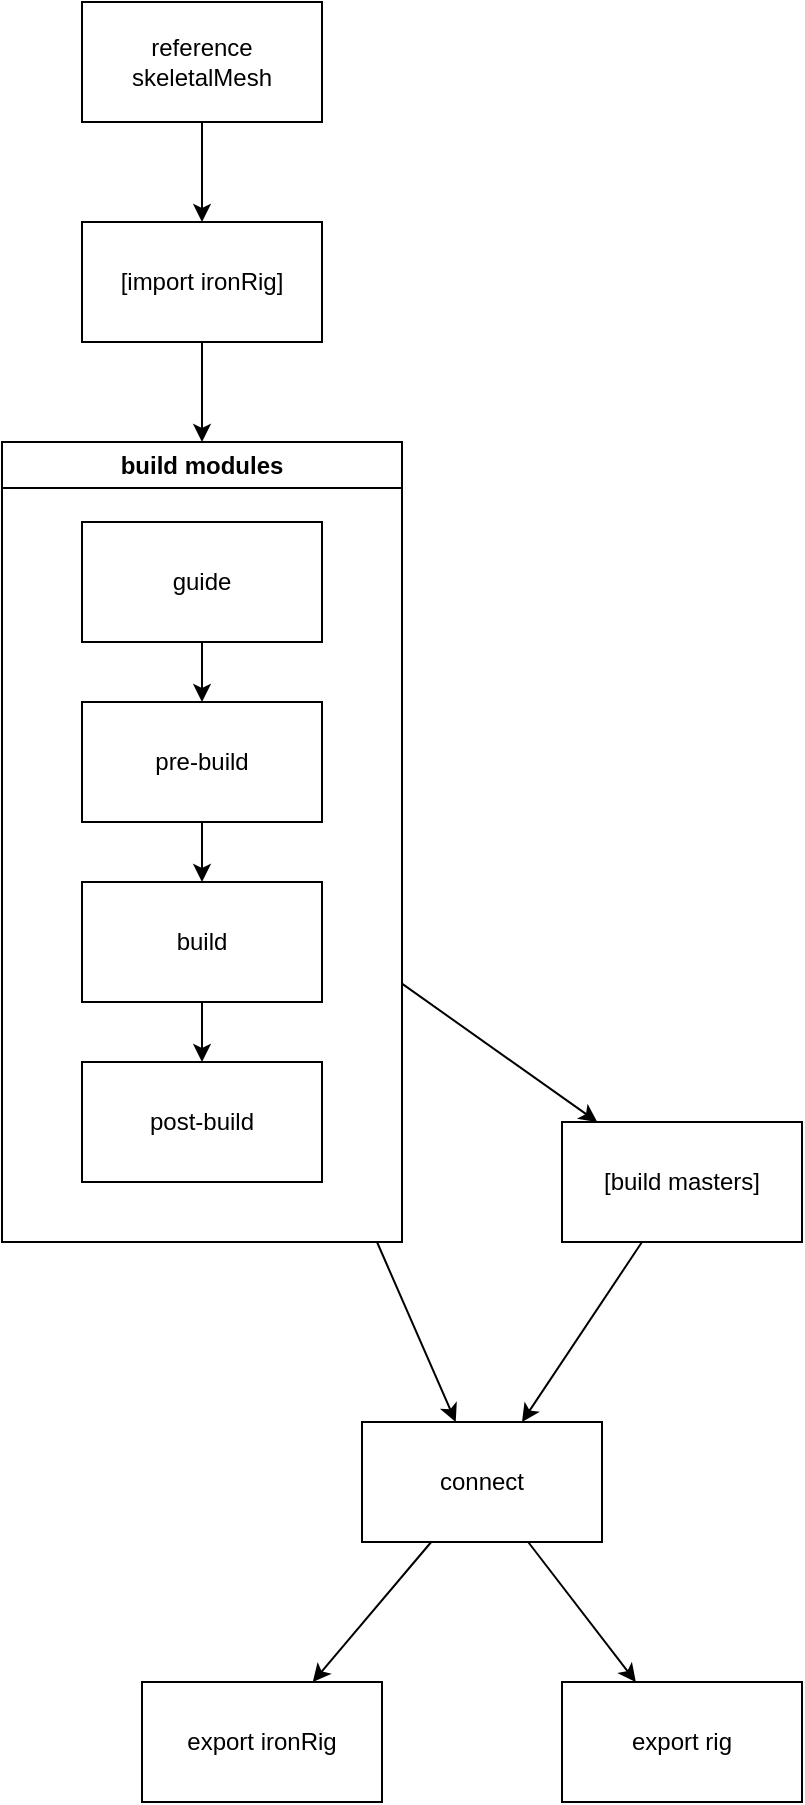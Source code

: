 <mxfile>
    <diagram id="GujUnMXWsWuUTMxQuTS4" name="Page-1">
        <mxGraphModel dx="859" dy="1113" grid="1" gridSize="10" guides="1" tooltips="1" connect="1" arrows="1" fold="1" page="1" pageScale="1" pageWidth="850" pageHeight="1100" math="0" shadow="0">
            <root>
                <mxCell id="0"/>
                <mxCell id="1" parent="0"/>
                <mxCell id="30" style="edgeStyle=none;html=1;" parent="1" source="23" target="27" edge="1">
                    <mxGeometry relative="1" as="geometry"/>
                </mxCell>
                <mxCell id="23" value="[build masters]" style="rounded=0;whiteSpace=wrap;html=1;" parent="1" vertex="1">
                    <mxGeometry x="600" y="630" width="120" height="60" as="geometry"/>
                </mxCell>
                <mxCell id="25" style="edgeStyle=none;html=1;" parent="1" source="24" target="23" edge="1">
                    <mxGeometry relative="1" as="geometry"/>
                </mxCell>
                <mxCell id="34" style="edgeStyle=none;html=1;" edge="1" parent="1" source="24" target="27">
                    <mxGeometry relative="1" as="geometry"/>
                </mxCell>
                <mxCell id="24" value="build modules" style="swimlane;whiteSpace=wrap;html=1;" parent="1" vertex="1">
                    <mxGeometry x="320" y="290" width="200" height="400" as="geometry"/>
                </mxCell>
                <mxCell id="31" style="edgeStyle=none;html=1;" parent="24" source="19" target="22" edge="1">
                    <mxGeometry relative="1" as="geometry"/>
                </mxCell>
                <mxCell id="19" value="guide" style="rounded=0;whiteSpace=wrap;html=1;" parent="24" vertex="1">
                    <mxGeometry x="40" y="40" width="120" height="60" as="geometry"/>
                </mxCell>
                <mxCell id="33" style="edgeStyle=none;html=1;" parent="24" source="20" target="21" edge="1">
                    <mxGeometry relative="1" as="geometry"/>
                </mxCell>
                <mxCell id="20" value="build" style="rounded=0;whiteSpace=wrap;html=1;" parent="24" vertex="1">
                    <mxGeometry x="40" y="220" width="120" height="60" as="geometry"/>
                </mxCell>
                <mxCell id="21" value="post-build" style="rounded=0;whiteSpace=wrap;html=1;" parent="24" vertex="1">
                    <mxGeometry x="40" y="310" width="120" height="60" as="geometry"/>
                </mxCell>
                <mxCell id="32" style="edgeStyle=none;html=1;" parent="24" source="22" target="20" edge="1">
                    <mxGeometry relative="1" as="geometry"/>
                </mxCell>
                <mxCell id="22" value="pre-build" style="rounded=0;whiteSpace=wrap;html=1;" parent="24" vertex="1">
                    <mxGeometry x="40" y="130" width="120" height="60" as="geometry"/>
                </mxCell>
                <mxCell id="36" style="edgeStyle=none;html=1;" edge="1" parent="1" source="27" target="35">
                    <mxGeometry relative="1" as="geometry"/>
                </mxCell>
                <mxCell id="52" style="edgeStyle=none;html=1;endArrow=classic;endFill=1;" edge="1" parent="1" source="27" target="51">
                    <mxGeometry relative="1" as="geometry"/>
                </mxCell>
                <mxCell id="27" value="connect" style="rounded=0;whiteSpace=wrap;html=1;" parent="1" vertex="1">
                    <mxGeometry x="500" y="780" width="120" height="60" as="geometry"/>
                </mxCell>
                <mxCell id="35" value="export ironRig" style="rounded=0;whiteSpace=wrap;html=1;" vertex="1" parent="1">
                    <mxGeometry x="390" y="910" width="120" height="60" as="geometry"/>
                </mxCell>
                <mxCell id="46" style="edgeStyle=none;html=1;" edge="1" parent="1" source="43" target="24">
                    <mxGeometry relative="1" as="geometry"/>
                </mxCell>
                <mxCell id="43" value="[import ironRig]" style="rounded=0;whiteSpace=wrap;html=1;" vertex="1" parent="1">
                    <mxGeometry x="360" y="180" width="120" height="60" as="geometry"/>
                </mxCell>
                <mxCell id="48" style="edgeStyle=none;html=1;endArrow=classic;endFill=1;" edge="1" parent="1" source="47" target="43">
                    <mxGeometry relative="1" as="geometry">
                        <Array as="points">
                            <mxPoint x="420" y="150"/>
                        </Array>
                    </mxGeometry>
                </mxCell>
                <mxCell id="47" value="reference skeletalMesh" style="rounded=0;whiteSpace=wrap;html=1;" vertex="1" parent="1">
                    <mxGeometry x="360" y="70" width="120" height="60" as="geometry"/>
                </mxCell>
                <mxCell id="51" value="export rig" style="rounded=0;whiteSpace=wrap;html=1;" vertex="1" parent="1">
                    <mxGeometry x="600" y="910" width="120" height="60" as="geometry"/>
                </mxCell>
            </root>
        </mxGraphModel>
    </diagram>
</mxfile>